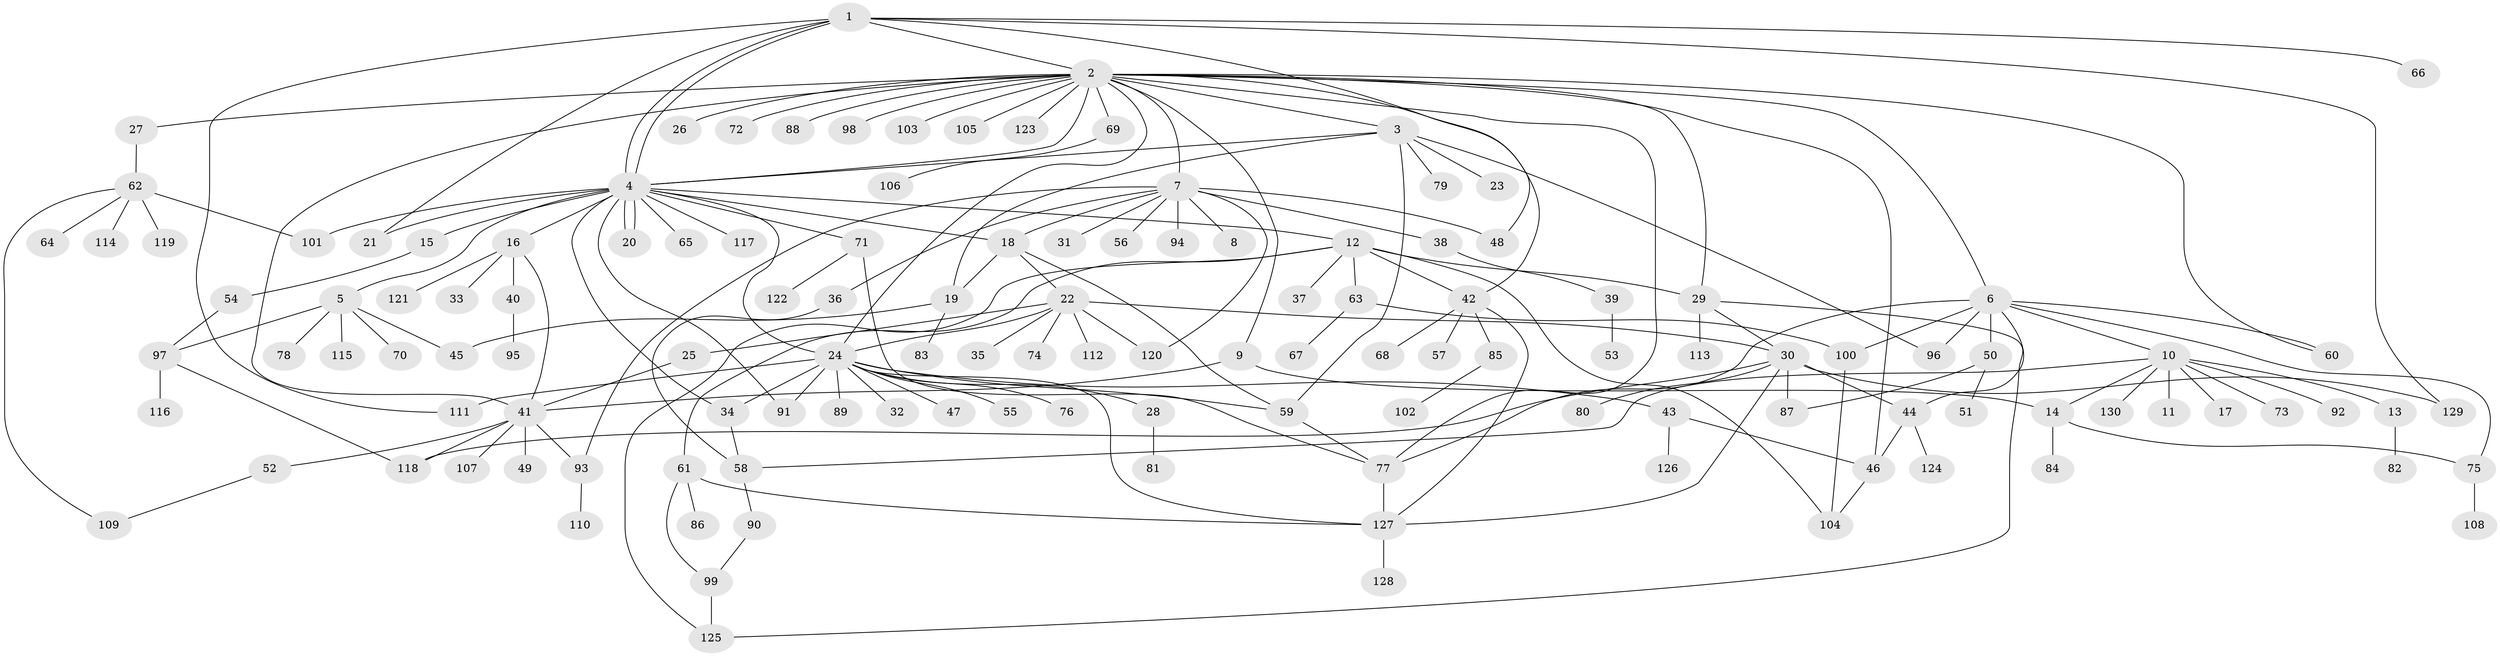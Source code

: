 // coarse degree distribution, {8: 0.0297029702970297, 20: 0.009900990099009901, 6: 0.0297029702970297, 18: 0.009900990099009901, 5: 0.039603960396039604, 11: 0.019801980198019802, 1: 0.4752475247524752, 3: 0.09900990099009901, 2: 0.2079207920792079, 12: 0.009900990099009901, 7: 0.0297029702970297, 15: 0.009900990099009901, 4: 0.0297029702970297}
// Generated by graph-tools (version 1.1) at 2025/23/03/03/25 07:23:54]
// undirected, 130 vertices, 182 edges
graph export_dot {
graph [start="1"]
  node [color=gray90,style=filled];
  1;
  2;
  3;
  4;
  5;
  6;
  7;
  8;
  9;
  10;
  11;
  12;
  13;
  14;
  15;
  16;
  17;
  18;
  19;
  20;
  21;
  22;
  23;
  24;
  25;
  26;
  27;
  28;
  29;
  30;
  31;
  32;
  33;
  34;
  35;
  36;
  37;
  38;
  39;
  40;
  41;
  42;
  43;
  44;
  45;
  46;
  47;
  48;
  49;
  50;
  51;
  52;
  53;
  54;
  55;
  56;
  57;
  58;
  59;
  60;
  61;
  62;
  63;
  64;
  65;
  66;
  67;
  68;
  69;
  70;
  71;
  72;
  73;
  74;
  75;
  76;
  77;
  78;
  79;
  80;
  81;
  82;
  83;
  84;
  85;
  86;
  87;
  88;
  89;
  90;
  91;
  92;
  93;
  94;
  95;
  96;
  97;
  98;
  99;
  100;
  101;
  102;
  103;
  104;
  105;
  106;
  107;
  108;
  109;
  110;
  111;
  112;
  113;
  114;
  115;
  116;
  117;
  118;
  119;
  120;
  121;
  122;
  123;
  124;
  125;
  126;
  127;
  128;
  129;
  130;
  1 -- 2;
  1 -- 4;
  1 -- 4;
  1 -- 21;
  1 -- 48;
  1 -- 66;
  1 -- 111;
  1 -- 129;
  2 -- 3;
  2 -- 4;
  2 -- 6;
  2 -- 7;
  2 -- 9;
  2 -- 24;
  2 -- 26;
  2 -- 27;
  2 -- 29;
  2 -- 41;
  2 -- 42;
  2 -- 46;
  2 -- 60;
  2 -- 69;
  2 -- 72;
  2 -- 77;
  2 -- 88;
  2 -- 98;
  2 -- 103;
  2 -- 105;
  2 -- 123;
  3 -- 4;
  3 -- 19;
  3 -- 23;
  3 -- 59;
  3 -- 79;
  3 -- 96;
  4 -- 5;
  4 -- 12;
  4 -- 15;
  4 -- 16;
  4 -- 18;
  4 -- 20;
  4 -- 20;
  4 -- 21;
  4 -- 24;
  4 -- 34;
  4 -- 65;
  4 -- 71;
  4 -- 91;
  4 -- 101;
  4 -- 117;
  5 -- 45;
  5 -- 70;
  5 -- 78;
  5 -- 97;
  5 -- 115;
  6 -- 10;
  6 -- 44;
  6 -- 50;
  6 -- 60;
  6 -- 75;
  6 -- 77;
  6 -- 96;
  6 -- 100;
  7 -- 8;
  7 -- 18;
  7 -- 31;
  7 -- 36;
  7 -- 38;
  7 -- 48;
  7 -- 56;
  7 -- 93;
  7 -- 94;
  7 -- 120;
  9 -- 14;
  9 -- 41;
  10 -- 11;
  10 -- 13;
  10 -- 14;
  10 -- 17;
  10 -- 58;
  10 -- 73;
  10 -- 92;
  10 -- 130;
  12 -- 29;
  12 -- 37;
  12 -- 42;
  12 -- 61;
  12 -- 63;
  12 -- 104;
  12 -- 125;
  13 -- 82;
  14 -- 75;
  14 -- 84;
  15 -- 54;
  16 -- 33;
  16 -- 40;
  16 -- 41;
  16 -- 121;
  18 -- 19;
  18 -- 22;
  18 -- 59;
  19 -- 45;
  19 -- 83;
  22 -- 24;
  22 -- 25;
  22 -- 30;
  22 -- 35;
  22 -- 74;
  22 -- 112;
  22 -- 120;
  24 -- 28;
  24 -- 32;
  24 -- 34;
  24 -- 43;
  24 -- 47;
  24 -- 55;
  24 -- 59;
  24 -- 76;
  24 -- 89;
  24 -- 91;
  24 -- 111;
  24 -- 127;
  25 -- 41;
  27 -- 62;
  28 -- 81;
  29 -- 30;
  29 -- 113;
  29 -- 125;
  30 -- 44;
  30 -- 80;
  30 -- 87;
  30 -- 118;
  30 -- 127;
  30 -- 129;
  34 -- 58;
  36 -- 58;
  38 -- 39;
  39 -- 53;
  40 -- 95;
  41 -- 49;
  41 -- 52;
  41 -- 93;
  41 -- 107;
  41 -- 118;
  42 -- 57;
  42 -- 68;
  42 -- 85;
  42 -- 127;
  43 -- 46;
  43 -- 126;
  44 -- 46;
  44 -- 124;
  46 -- 104;
  50 -- 51;
  50 -- 87;
  52 -- 109;
  54 -- 97;
  58 -- 90;
  59 -- 77;
  61 -- 86;
  61 -- 99;
  61 -- 127;
  62 -- 64;
  62 -- 101;
  62 -- 109;
  62 -- 114;
  62 -- 119;
  63 -- 67;
  63 -- 100;
  69 -- 106;
  71 -- 77;
  71 -- 122;
  75 -- 108;
  77 -- 127;
  85 -- 102;
  90 -- 99;
  93 -- 110;
  97 -- 116;
  97 -- 118;
  99 -- 125;
  100 -- 104;
  127 -- 128;
}
